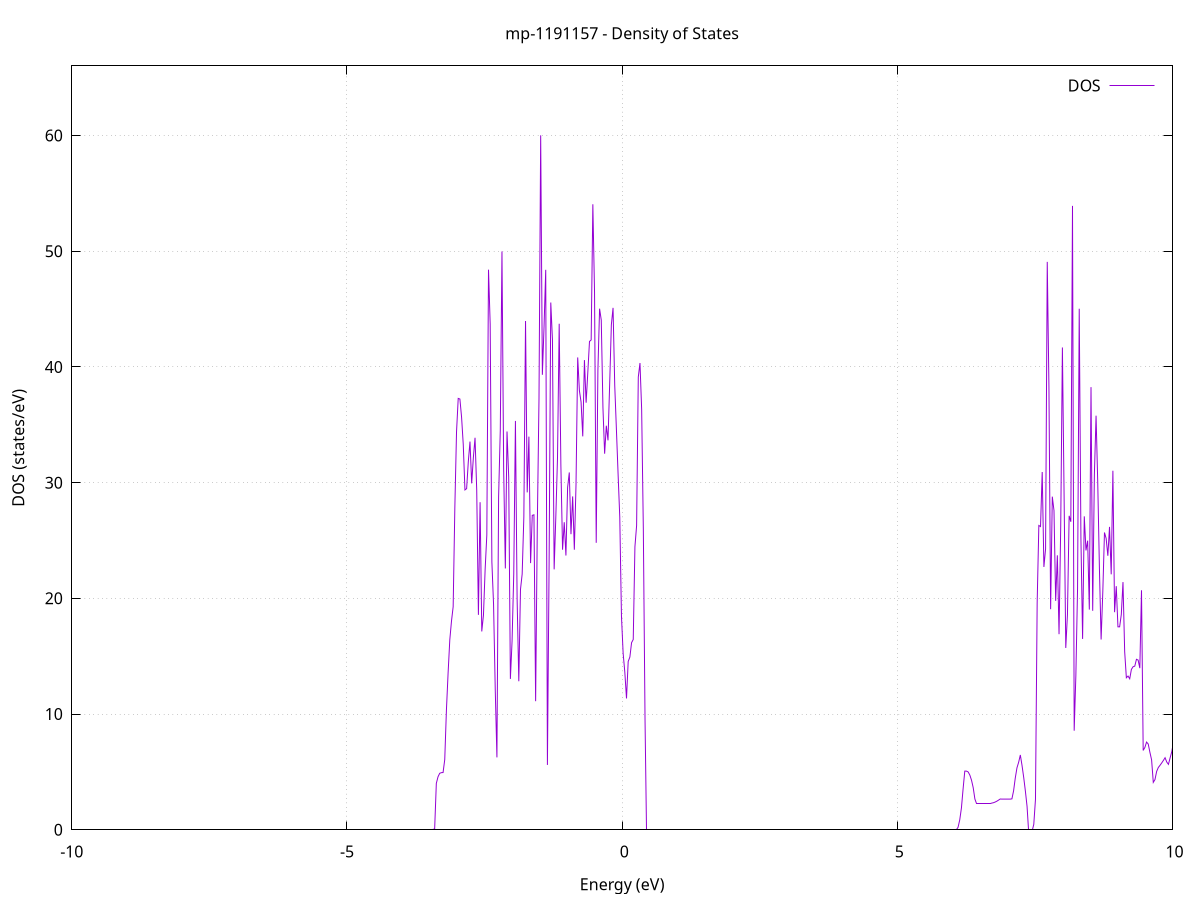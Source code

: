 set title 'mp-1191157 - Density of States'
set xlabel 'Energy (eV)'
set ylabel 'DOS (states/eV)'
set grid
set xrange [-10:10]
set yrange [0:66.021]
set xzeroaxis lt -1
set terminal png size 800,600
set output 'mp-1191157_dos_gnuplot.png'
plot '-' using 1:2 with lines title 'DOS'
-37.044900 0.000000
-37.014300 0.000000
-36.983700 0.000000
-36.953200 0.000000
-36.922600 0.000000
-36.892000 0.000000
-36.861400 0.000000
-36.830800 0.000000
-36.800300 0.000000
-36.769700 0.000000
-36.739100 0.000000
-36.708500 0.000000
-36.677900 0.000000
-36.647400 0.000000
-36.616800 0.000000
-36.586200 0.000000
-36.555600 0.000000
-36.525000 0.000000
-36.494500 0.000000
-36.463900 0.000000
-36.433300 0.000000
-36.402700 0.000000
-36.372100 0.000000
-36.341600 0.000000
-36.311000 0.000000
-36.280400 0.000000
-36.249800 0.000000
-36.219200 0.000000
-36.188700 0.000000
-36.158100 0.000000
-36.127500 0.000000
-36.096900 0.000000
-36.066300 0.000000
-36.035800 0.000000
-36.005200 0.000000
-35.974600 0.000000
-35.944000 0.000000
-35.913400 0.000000
-35.882900 0.000000
-35.852300 0.000000
-35.821700 0.000000
-35.791100 0.000000
-35.760500 0.000000
-35.730000 0.000000
-35.699400 0.000000
-35.668800 0.000000
-35.638200 0.000000
-35.607600 0.000000
-35.577100 0.000000
-35.546500 0.000000
-35.515900 0.000000
-35.485300 0.000000
-35.454700 0.000000
-35.424200 0.000000
-35.393600 0.000000
-35.363000 0.000000
-35.332400 0.000000
-35.301800 0.000000
-35.271300 0.000000
-35.240700 0.000000
-35.210100 0.000000
-35.179500 0.000000
-35.148900 0.000000
-35.118400 0.000000
-35.087800 0.000000
-35.057200 0.000000
-35.026600 0.000000
-34.996000 0.000000
-34.965500 0.000000
-34.934900 0.000000
-34.904300 0.000000
-34.873700 0.000000
-34.843100 0.000000
-34.812600 0.000000
-34.782000 0.000000
-34.751400 0.000000
-34.720800 0.000000
-34.690200 0.000000
-34.659700 0.000000
-34.629100 0.000000
-34.598500 0.000000
-34.567900 0.000000
-34.537300 0.000000
-34.506800 0.000000
-34.476200 0.000000
-34.445600 0.000000
-34.415000 0.000000
-34.384400 0.000000
-34.353900 0.000000
-34.323300 0.000000
-34.292700 0.000000
-34.262100 3.062700
-34.231500 93.636300
-34.201000 617.210400
-34.170400 0.000000
-34.139800 0.000000
-34.109200 0.000000
-34.078600 0.000000
-34.048100 0.000000
-34.017500 0.000000
-33.986900 0.000000
-33.956300 0.000000
-33.925700 0.000000
-33.895200 0.000000
-33.864600 0.000000
-33.834000 0.000000
-33.803400 0.000000
-33.772800 0.000000
-33.742300 0.000000
-33.711700 0.000000
-33.681100 0.000000
-33.650500 0.000000
-33.619900 0.000000
-33.589400 0.000000
-33.558800 0.000000
-33.528200 0.000000
-33.497600 0.000000
-33.467000 0.000000
-33.436500 0.000000
-33.405900 0.000000
-33.375300 0.000000
-33.344700 0.000000
-33.314100 0.000000
-33.283600 0.000000
-33.253000 0.000000
-33.222400 0.000000
-33.191800 0.000000
-33.161200 0.000000
-33.130700 0.000000
-33.100100 0.000000
-33.069500 0.000000
-33.038900 0.000000
-33.008300 0.000000
-32.977800 0.000000
-32.947200 0.000000
-32.916600 0.000000
-32.886000 0.000000
-32.855400 0.000000
-32.824900 0.000000
-32.794300 0.000000
-32.763700 0.000000
-32.733100 0.000000
-32.702500 0.000000
-32.672000 0.000000
-32.641400 0.000000
-32.610800 0.000000
-32.580200 0.000000
-32.549600 0.000000
-32.519100 0.000000
-32.488500 0.000000
-32.457900 0.000000
-32.427300 0.000000
-32.396700 0.000000
-32.366200 0.000000
-32.335600 0.000000
-32.305000 0.000000
-32.274400 0.000000
-32.243800 0.000000
-32.213300 0.000000
-32.182700 0.000000
-32.152100 0.000000
-32.121500 0.000000
-32.090900 0.000000
-32.060400 0.000000
-32.029800 0.000000
-31.999200 0.000000
-31.968600 0.000000
-31.938000 0.000000
-31.907500 0.000000
-31.876900 0.000000
-31.846300 0.000000
-31.815700 0.000000
-31.785100 0.000000
-31.754600 0.000000
-31.724000 0.000000
-31.693400 0.000000
-31.662800 0.000000
-31.632200 0.000000
-31.601700 0.000000
-31.571100 0.000000
-31.540500 0.000000
-31.509900 0.000000
-31.479300 0.000000
-31.448800 0.000000
-31.418200 0.000000
-31.387600 0.000000
-31.357000 0.000000
-31.326400 0.000000
-31.295800 0.000000
-31.265300 0.000000
-31.234700 0.000000
-31.204100 0.000000
-31.173500 0.000000
-31.142900 0.000000
-31.112400 0.000000
-31.081800 0.000000
-31.051200 0.000000
-31.020600 0.000000
-30.990000 0.000000
-30.959500 0.000000
-30.928900 0.000000
-30.898300 0.000000
-30.867700 0.000000
-30.837100 0.000000
-30.806600 0.000000
-30.776000 0.000000
-30.745400 0.000000
-30.714800 0.000000
-30.684200 0.000000
-30.653700 0.000000
-30.623100 0.000000
-30.592500 0.000000
-30.561900 0.000000
-30.531300 0.000000
-30.500800 0.000000
-30.470200 0.000000
-30.439600 0.000000
-30.409000 0.000000
-30.378400 0.000000
-30.347900 0.000000
-30.317300 0.000000
-30.286700 0.000000
-30.256100 0.000000
-30.225500 0.000000
-30.195000 0.000000
-30.164400 0.000000
-30.133800 0.000000
-30.103200 0.000000
-30.072600 0.000000
-30.042100 0.000000
-30.011500 0.000000
-29.980900 0.000000
-29.950300 0.000000
-29.919700 0.000000
-29.889200 0.000000
-29.858600 0.000000
-29.828000 0.000000
-29.797400 0.000000
-29.766800 0.000000
-29.736300 0.000000
-29.705700 0.000000
-29.675100 0.000000
-29.644500 0.000000
-29.613900 0.000000
-29.583400 0.000000
-29.552800 0.000000
-29.522200 0.000000
-29.491600 0.000000
-29.461000 0.000000
-29.430500 0.000000
-29.399900 0.000000
-29.369300 0.000000
-29.338700 0.000000
-29.308100 0.000000
-29.277600 0.000000
-29.247000 0.000000
-29.216400 0.000000
-29.185800 0.000000
-29.155200 0.000000
-29.124700 0.000000
-29.094100 0.000000
-29.063500 0.000000
-29.032900 0.000000
-29.002300 0.000000
-28.971800 0.000000
-28.941200 0.000000
-28.910600 0.000000
-28.880000 0.000000
-28.849400 0.000000
-28.818900 0.000000
-28.788300 0.000000
-28.757700 0.000000
-28.727100 0.000000
-28.696500 0.000000
-28.666000 0.000000
-28.635400 0.000000
-28.604800 0.000000
-28.574200 0.000000
-28.543600 0.000000
-28.513100 0.000000
-28.482500 0.000000
-28.451900 0.000000
-28.421300 0.000000
-28.390700 0.000000
-28.360200 0.000000
-28.329600 0.000000
-28.299000 0.000000
-28.268400 0.000000
-28.237800 0.000000
-28.207300 0.000000
-28.176700 0.000000
-28.146100 0.000000
-28.115500 0.000000
-28.084900 0.000000
-28.054400 0.000000
-28.023800 0.000000
-27.993200 0.000000
-27.962600 0.000000
-27.932000 0.000000
-27.901500 0.000000
-27.870900 0.000000
-27.840300 0.000000
-27.809700 0.000000
-27.779100 0.000000
-27.748600 0.000000
-27.718000 0.000000
-27.687400 0.000000
-27.656800 0.000000
-27.626200 0.000000
-27.595700 0.000000
-27.565100 0.000000
-27.534500 0.000000
-27.503900 0.000000
-27.473300 0.000000
-27.442800 0.000000
-27.412200 0.000000
-27.381600 0.000000
-27.351000 0.000000
-27.320400 0.000000
-27.289900 0.000000
-27.259300 0.000000
-27.228700 0.000000
-27.198100 0.000000
-27.167500 0.000000
-27.137000 0.000000
-27.106400 0.000000
-27.075800 0.000000
-27.045200 0.000000
-27.014600 0.000000
-26.984100 0.000000
-26.953500 0.000000
-26.922900 0.000000
-26.892300 0.000000
-26.861700 0.000000
-26.831200 0.000000
-26.800600 0.000000
-26.770000 0.000000
-26.739400 0.000000
-26.708800 0.000000
-26.678300 0.000000
-26.647700 0.000000
-26.617100 0.000000
-26.586500 0.000000
-26.555900 0.000000
-26.525400 0.000000
-26.494800 0.000000
-26.464200 0.000000
-26.433600 0.000000
-26.403000 0.000000
-26.372500 0.000000
-26.341900 0.000000
-26.311300 0.000000
-26.280700 0.000000
-26.250100 0.000000
-26.219600 0.000000
-26.189000 0.000000
-26.158400 0.000000
-26.127800 0.000000
-26.097200 0.000000
-26.066700 0.000000
-26.036100 0.000000
-26.005500 0.000000
-25.974900 0.000000
-25.944300 0.000000
-25.913800 0.000000
-25.883200 0.000000
-25.852600 0.000000
-25.822000 0.000000
-25.791400 0.000000
-25.760900 0.000000
-25.730300 0.000000
-25.699700 0.000000
-25.669100 0.000000
-25.638500 0.000000
-25.608000 0.000000
-25.577400 0.000000
-25.546800 0.000000
-25.516200 0.000000
-25.485600 0.000000
-25.455100 0.000000
-25.424500 0.000000
-25.393900 0.000000
-25.363300 0.000000
-25.332700 0.000000
-25.302200 0.000000
-25.271600 0.000000
-25.241000 0.000000
-25.210400 0.000000
-25.179800 0.000000
-25.149300 0.000000
-25.118700 0.000000
-25.088100 0.000000
-25.057500 0.000000
-25.026900 0.000000
-24.996400 0.000000
-24.965800 0.000000
-24.935200 0.000000
-24.904600 0.000000
-24.874000 0.000000
-24.843500 0.000000
-24.812900 0.000000
-24.782300 0.000000
-24.751700 0.000000
-24.721100 0.000000
-24.690600 0.000000
-24.660000 0.000000
-24.629400 0.000000
-24.598800 0.000000
-24.568200 0.000000
-24.537700 0.000000
-24.507100 0.000000
-24.476500 0.000000
-24.445900 0.000000
-24.415300 0.000000
-24.384800 0.000000
-24.354200 0.000000
-24.323600 0.000000
-24.293000 0.000000
-24.262400 0.000000
-24.231900 0.000000
-24.201300 0.000000
-24.170700 0.000000
-24.140100 0.000000
-24.109500 0.000000
-24.078900 0.000000
-24.048400 0.000000
-24.017800 0.000000
-23.987200 0.000000
-23.956600 0.000000
-23.926000 0.000000
-23.895500 0.000000
-23.864900 0.000000
-23.834300 0.000000
-23.803700 0.000000
-23.773100 0.000000
-23.742600 0.000000
-23.712000 0.000000
-23.681400 0.000000
-23.650800 0.000000
-23.620200 0.000000
-23.589700 0.000000
-23.559100 0.000000
-23.528500 0.000000
-23.497900 0.000000
-23.467300 0.000000
-23.436800 0.000000
-23.406200 0.000000
-23.375600 0.000000
-23.345000 0.000000
-23.314400 0.000000
-23.283900 0.000000
-23.253300 0.000000
-23.222700 0.000000
-23.192100 0.000000
-23.161500 0.000000
-23.131000 0.000000
-23.100400 0.000000
-23.069800 0.000000
-23.039200 0.000000
-23.008600 0.000000
-22.978100 0.000000
-22.947500 0.000000
-22.916900 0.000000
-22.886300 0.000000
-22.855700 0.000000
-22.825200 0.000000
-22.794600 0.000000
-22.764000 0.000000
-22.733400 0.000000
-22.702800 0.000000
-22.672300 0.000000
-22.641700 0.000000
-22.611100 0.000000
-22.580500 0.000000
-22.549900 0.000000
-22.519400 0.000000
-22.488800 0.000000
-22.458200 0.000000
-22.427600 0.000000
-22.397000 0.000000
-22.366500 0.000000
-22.335900 0.000000
-22.305300 0.000000
-22.274700 0.000000
-22.244100 0.000000
-22.213600 0.000000
-22.183000 0.000000
-22.152400 0.000000
-22.121800 0.000000
-22.091200 0.000000
-22.060700 0.000000
-22.030100 0.000000
-21.999500 0.000000
-21.968900 0.000000
-21.938300 0.000000
-21.907800 0.000000
-21.877200 0.000000
-21.846600 0.000000
-21.816000 0.000000
-21.785400 0.000000
-21.754900 0.000000
-21.724300 0.000000
-21.693700 0.000000
-21.663100 0.000000
-21.632500 0.000000
-21.602000 0.000000
-21.571400 0.000000
-21.540800 0.000000
-21.510200 0.000000
-21.479600 0.000000
-21.449100 0.000000
-21.418500 0.000000
-21.387900 0.000000
-21.357300 0.000000
-21.326700 0.000000
-21.296200 0.000000
-21.265600 0.000000
-21.235000 0.000000
-21.204400 0.000000
-21.173800 0.000000
-21.143300 0.000000
-21.112700 0.000000
-21.082100 0.000000
-21.051500 0.000000
-21.020900 0.000000
-20.990400 0.000000
-20.959800 0.000000
-20.929200 0.000000
-20.898600 0.000000
-20.868000 0.000000
-20.837500 0.000000
-20.806900 0.000000
-20.776300 0.000000
-20.745700 0.000000
-20.715100 0.000000
-20.684600 60.127700
-20.654000 83.192400
-20.623400 66.163100
-20.592800 38.528000
-20.562200 22.529700
-20.531700 7.409900
-20.501100 3.792300
-20.470500 0.904500
-20.439900 0.000000
-20.409300 0.000000
-20.378800 4.167200
-20.348200 59.327500
-20.317600 26.890400
-20.287000 20.134800
-20.256400 13.359400
-20.225900 12.792600
-20.195300 12.269600
-20.164700 22.114000
-20.134100 33.829200
-20.103500 44.242800
-20.073000 37.871400
-20.042400 22.458500
-20.011800 27.952300
-19.981200 23.317500
-19.950600 10.607000
-19.920100 0.000000
-19.889500 5.202500
-19.858900 8.578900
-19.828300 9.568300
-19.797700 10.604600
-19.767200 13.461100
-19.736600 12.998500
-19.706000 13.099100
-19.675400 15.126300
-19.644800 30.069000
-19.614300 32.165400
-19.583700 42.774900
-19.553100 39.314800
-19.522500 49.756400
-19.491900 14.171400
-19.461400 24.068900
-19.430800 17.506500
-19.400200 14.360200
-19.369600 16.870800
-19.339000 10.872100
-19.308500 8.420300
-19.277900 0.629500
-19.247300 0.000000
-19.216700 0.000000
-19.186100 0.000000
-19.155600 13.100000
-19.125000 34.919600
-19.094400 32.528800
-19.063800 38.761900
-19.033200 0.000000
-19.002700 0.000000
-18.972100 0.000000
-18.941500 0.000000
-18.910900 0.000000
-18.880300 0.000000
-18.849800 0.000000
-18.819200 0.000000
-18.788600 0.000000
-18.758000 0.000000
-18.727400 0.000000
-18.696900 0.000000
-18.666300 0.000000
-18.635700 0.000000
-18.605100 0.000000
-18.574500 0.000000
-18.544000 0.000000
-18.513400 0.000000
-18.482800 0.000000
-18.452200 0.000000
-18.421600 0.000000
-18.391100 0.000000
-18.360500 0.000000
-18.329900 0.000000
-18.299300 0.000000
-18.268700 0.000000
-18.238200 0.000000
-18.207600 0.000000
-18.177000 0.000000
-18.146400 0.000000
-18.115800 0.000000
-18.085300 0.000000
-18.054700 0.000000
-18.024100 0.000000
-17.993500 0.000000
-17.962900 0.000000
-17.932400 0.000000
-17.901800 0.000000
-17.871200 0.000000
-17.840600 0.000000
-17.810000 0.000000
-17.779500 0.000000
-17.748900 0.000000
-17.718300 0.000000
-17.687700 0.000000
-17.657100 0.000000
-17.626600 0.000000
-17.596000 0.000000
-17.565400 0.000000
-17.534800 0.000000
-17.504200 0.000000
-17.473700 0.000000
-17.443100 0.000000
-17.412500 0.000000
-17.381900 0.000000
-17.351300 0.000000
-17.320800 0.000000
-17.290200 0.000000
-17.259600 0.000000
-17.229000 0.000000
-17.198400 0.000000
-17.167900 0.000000
-17.137300 0.000000
-17.106700 0.000000
-17.076100 0.000000
-17.045500 0.000000
-17.014900 0.000000
-16.984400 0.000000
-16.953800 0.000000
-16.923200 0.000000
-16.892600 0.000000
-16.862000 0.000000
-16.831500 0.000000
-16.800900 0.000000
-16.770300 0.000000
-16.739700 0.000000
-16.709100 0.000000
-16.678600 0.000000
-16.648000 0.000000
-16.617400 0.000000
-16.586800 0.000000
-16.556200 0.000000
-16.525700 0.000000
-16.495100 0.000000
-16.464500 0.000000
-16.433900 0.000000
-16.403300 0.000000
-16.372800 0.000000
-16.342200 0.000000
-16.311600 0.000000
-16.281000 0.000000
-16.250400 0.000000
-16.219900 0.000000
-16.189300 0.000000
-16.158700 0.000000
-16.128100 0.000000
-16.097500 0.000000
-16.067000 0.000000
-16.036400 0.000000
-16.005800 0.000000
-15.975200 0.000000
-15.944600 0.000000
-15.914100 0.000000
-15.883500 0.000000
-15.852900 0.000000
-15.822300 0.000000
-15.791700 0.000000
-15.761200 0.000000
-15.730600 0.000000
-15.700000 0.000000
-15.669400 0.000000
-15.638800 0.000000
-15.608300 0.000000
-15.577700 0.000000
-15.547100 0.000000
-15.516500 0.000000
-15.485900 24.583000
-15.455400 70.148800
-15.424800 132.617500
-15.394200 95.699900
-15.363600 94.989900
-15.333000 47.068300
-15.302500 15.567400
-15.271900 1.749900
-15.241300 17.675000
-15.210700 26.758300
-15.180100 51.916700
-15.149600 25.245300
-15.119000 28.304700
-15.088400 35.761300
-15.057800 21.337600
-15.027200 31.508400
-14.996700 22.910300
-14.966100 30.489300
-14.935500 18.891900
-14.904900 22.498100
-14.874300 37.573800
-14.843800 25.042500
-14.813200 25.523500
-14.782600 65.064200
-14.752000 36.204500
-14.721400 37.184800
-14.690900 25.810500
-14.660300 88.009400
-14.629700 6.414300
-14.599100 3.698300
-14.568500 1.703200
-14.538000 0.287500
-14.507400 0.000000
-14.476800 0.000000
-14.446200 0.000000
-14.415600 0.000000
-14.385100 0.000000
-14.354500 0.000000
-14.323900 0.000000
-14.293300 0.000000
-14.262700 0.000000
-14.232200 0.000000
-14.201600 0.000000
-14.171000 0.000000
-14.140400 0.000000
-14.109800 0.000000
-14.079300 0.000000
-14.048700 0.000000
-14.018100 0.000000
-13.987500 0.000000
-13.956900 0.000000
-13.926400 0.000000
-13.895800 0.000000
-13.865200 0.000000
-13.834600 0.000000
-13.804000 0.000000
-13.773500 0.000000
-13.742900 0.000000
-13.712300 0.000000
-13.681700 0.000000
-13.651100 0.000000
-13.620600 0.000000
-13.590000 0.000000
-13.559400 0.000000
-13.528800 0.000000
-13.498200 0.000000
-13.467700 0.000000
-13.437100 0.000000
-13.406500 0.000000
-13.375900 0.000000
-13.345300 0.000000
-13.314800 0.000000
-13.284200 0.000000
-13.253600 0.000000
-13.223000 0.000000
-13.192400 0.000000
-13.161900 0.000000
-13.131300 0.000000
-13.100700 0.000000
-13.070100 0.000000
-13.039500 0.000000
-13.009000 0.000000
-12.978400 0.000000
-12.947800 0.000000
-12.917200 0.000000
-12.886600 0.000000
-12.856100 0.000000
-12.825500 0.000000
-12.794900 0.000000
-12.764300 0.000000
-12.733700 0.000000
-12.703200 0.000000
-12.672600 0.000000
-12.642000 0.000000
-12.611400 0.000000
-12.580800 0.000000
-12.550300 0.000000
-12.519700 0.000000
-12.489100 0.000000
-12.458500 0.000000
-12.427900 0.000000
-12.397400 0.000000
-12.366800 0.000000
-12.336200 0.000000
-12.305600 0.000000
-12.275000 0.000000
-12.244500 0.000000
-12.213900 0.000000
-12.183300 0.000000
-12.152700 0.000000
-12.122100 0.000000
-12.091600 0.000000
-12.061000 0.000000
-12.030400 0.000000
-11.999800 0.000000
-11.969200 0.000000
-11.938700 0.000000
-11.908100 0.000000
-11.877500 0.000000
-11.846900 0.000000
-11.816300 0.000000
-11.785800 0.000000
-11.755200 0.000000
-11.724600 0.000000
-11.694000 0.000000
-11.663400 0.000000
-11.632900 0.000000
-11.602300 0.000000
-11.571700 0.000000
-11.541100 0.000000
-11.510500 0.000000
-11.480000 0.000000
-11.449400 0.000000
-11.418800 0.000000
-11.388200 0.000000
-11.357600 0.000000
-11.327100 0.000000
-11.296500 0.000000
-11.265900 0.000000
-11.235300 0.000000
-11.204700 0.000000
-11.174200 0.000000
-11.143600 0.000000
-11.113000 0.000000
-11.082400 0.000000
-11.051800 0.000000
-11.021300 0.000000
-10.990700 0.000000
-10.960100 0.000000
-10.929500 0.000000
-10.898900 0.000000
-10.868400 0.000000
-10.837800 0.000000
-10.807200 0.000000
-10.776600 0.000000
-10.746000 0.000000
-10.715500 0.000000
-10.684900 0.000000
-10.654300 0.000000
-10.623700 0.000000
-10.593100 0.000000
-10.562600 0.000000
-10.532000 0.000000
-10.501400 0.000000
-10.470800 0.000000
-10.440200 0.000000
-10.409700 0.000000
-10.379100 0.000000
-10.348500 0.000000
-10.317900 0.000000
-10.287300 0.000000
-10.256800 0.000000
-10.226200 0.000000
-10.195600 0.000000
-10.165000 0.000000
-10.134400 0.000000
-10.103900 0.000000
-10.073300 0.000000
-10.042700 0.000000
-10.012100 0.000000
-9.981500 0.000000
-9.951000 0.000000
-9.920400 0.000000
-9.889800 0.000000
-9.859200 0.000000
-9.828600 0.000000
-9.798000 0.000000
-9.767500 0.000000
-9.736900 0.000000
-9.706300 0.000000
-9.675700 0.000000
-9.645100 0.000000
-9.614600 0.000000
-9.584000 0.000000
-9.553400 0.000000
-9.522800 0.000000
-9.492200 0.000000
-9.461700 0.000000
-9.431100 0.000000
-9.400500 0.000000
-9.369900 0.000000
-9.339300 0.000000
-9.308800 0.000000
-9.278200 0.000000
-9.247600 0.000000
-9.217000 0.000000
-9.186400 0.000000
-9.155900 0.000000
-9.125300 0.000000
-9.094700 0.000000
-9.064100 0.000000
-9.033500 0.000000
-9.003000 0.000000
-8.972400 0.000000
-8.941800 0.000000
-8.911200 0.000000
-8.880600 0.000000
-8.850100 0.000000
-8.819500 0.000000
-8.788900 0.000000
-8.758300 0.000000
-8.727700 0.000000
-8.697200 0.000000
-8.666600 0.000000
-8.636000 0.000000
-8.605400 0.000000
-8.574800 0.000000
-8.544300 0.000000
-8.513700 0.000000
-8.483100 0.000000
-8.452500 0.000000
-8.421900 0.000000
-8.391400 0.000000
-8.360800 0.000000
-8.330200 0.000000
-8.299600 0.000000
-8.269000 0.000000
-8.238500 0.000000
-8.207900 0.000000
-8.177300 0.000000
-8.146700 0.000000
-8.116100 0.000000
-8.085600 0.000000
-8.055000 0.000000
-8.024400 0.000000
-7.993800 0.000000
-7.963200 0.000000
-7.932700 0.000000
-7.902100 0.000000
-7.871500 0.000000
-7.840900 0.000000
-7.810300 0.000000
-7.779800 0.000000
-7.749200 0.000000
-7.718600 0.000000
-7.688000 0.000000
-7.657400 0.000000
-7.626900 0.000000
-7.596300 0.000000
-7.565700 0.000000
-7.535100 0.000000
-7.504500 0.000000
-7.474000 0.000000
-7.443400 0.000000
-7.412800 0.000000
-7.382200 0.000000
-7.351600 0.000000
-7.321100 0.000000
-7.290500 0.000000
-7.259900 0.000000
-7.229300 0.000000
-7.198700 0.000000
-7.168200 0.000000
-7.137600 0.000000
-7.107000 0.000000
-7.076400 0.000000
-7.045800 0.000000
-7.015300 0.000000
-6.984700 0.000000
-6.954100 0.000000
-6.923500 0.000000
-6.892900 0.000000
-6.862400 0.000000
-6.831800 0.000000
-6.801200 0.000000
-6.770600 0.000000
-6.740000 0.000000
-6.709500 0.000000
-6.678900 0.000000
-6.648300 0.000000
-6.617700 0.000000
-6.587100 0.000000
-6.556600 0.000000
-6.526000 0.000000
-6.495400 0.000000
-6.464800 0.000000
-6.434200 0.000000
-6.403700 0.000000
-6.373100 0.000000
-6.342500 0.000000
-6.311900 0.000000
-6.281300 0.000000
-6.250800 0.000000
-6.220200 0.000000
-6.189600 0.000000
-6.159000 0.000000
-6.128400 0.000000
-6.097900 0.000000
-6.067300 0.000000
-6.036700 0.000000
-6.006100 0.000000
-5.975500 0.000000
-5.945000 0.000000
-5.914400 0.000000
-5.883800 0.000000
-5.853200 0.000000
-5.822600 0.000000
-5.792100 0.000000
-5.761500 0.000000
-5.730900 0.000000
-5.700300 0.000000
-5.669700 0.000000
-5.639200 0.000000
-5.608600 0.000000
-5.578000 0.000000
-5.547400 0.000000
-5.516800 0.000000
-5.486300 0.000000
-5.455700 0.000000
-5.425100 0.000000
-5.394500 0.000000
-5.363900 0.000000
-5.333400 0.000000
-5.302800 0.000000
-5.272200 0.000000
-5.241600 0.000000
-5.211000 0.000000
-5.180500 0.000000
-5.149900 0.000000
-5.119300 0.000000
-5.088700 0.000000
-5.058100 0.000000
-5.027600 0.000000
-4.997000 0.000000
-4.966400 0.000000
-4.935800 0.000000
-4.905200 0.000000
-4.874700 0.000000
-4.844100 0.000000
-4.813500 0.000000
-4.782900 0.000000
-4.752300 0.000000
-4.721800 0.000000
-4.691200 0.000000
-4.660600 0.000000
-4.630000 0.000000
-4.599400 0.000000
-4.568900 0.000000
-4.538300 0.000000
-4.507700 0.000000
-4.477100 0.000000
-4.446500 0.000000
-4.416000 0.000000
-4.385400 0.000000
-4.354800 0.000000
-4.324200 0.000000
-4.293600 0.000000
-4.263100 0.000000
-4.232500 0.000000
-4.201900 0.000000
-4.171300 0.000000
-4.140700 0.000000
-4.110200 0.000000
-4.079600 0.000000
-4.049000 0.000000
-4.018400 0.000000
-3.987800 0.000000
-3.957300 0.000000
-3.926700 0.000000
-3.896100 0.000000
-3.865500 0.000000
-3.834900 0.000000
-3.804400 0.000000
-3.773800 0.000000
-3.743200 0.000000
-3.712600 0.000000
-3.682000 0.000000
-3.651500 0.000000
-3.620900 0.000000
-3.590300 0.000000
-3.559700 0.000000
-3.529100 0.000000
-3.498600 0.000000
-3.468000 0.000000
-3.437400 0.000000
-3.406800 0.068400
-3.376200 4.012300
-3.345700 4.579400
-3.315100 4.881100
-3.284500 4.936600
-3.253900 4.947000
-3.223300 6.071400
-3.192800 10.354200
-3.162200 13.572300
-3.131600 16.417700
-3.101000 18.031000
-3.070400 19.275300
-3.039900 27.853200
-3.009300 34.391200
-2.978700 37.282400
-2.948100 37.227500
-2.917500 35.659200
-2.887000 33.296700
-2.856400 29.372300
-2.825800 29.482600
-2.795200 31.817800
-2.764600 33.549700
-2.734000 29.937800
-2.703500 32.162600
-2.672900 33.879700
-2.642300 29.331900
-2.611700 18.577000
-2.581100 28.309300
-2.550600 17.142300
-2.520000 18.542100
-2.489400 22.510800
-2.458800 25.482400
-2.428200 48.407400
-2.397700 43.708000
-2.367100 23.149500
-2.336500 19.483600
-2.305900 12.160400
-2.275300 6.253400
-2.244800 28.773500
-2.214200 34.536200
-2.183600 49.983000
-2.153000 31.257700
-2.122400 22.584800
-2.091900 34.422100
-2.061300 30.473200
-2.030700 13.039000
-2.000100 16.302300
-1.969500 22.095800
-1.939000 35.336500
-1.908400 19.945900
-1.877800 12.837400
-1.847200 20.769600
-1.816600 22.096100
-1.786100 27.033900
-1.755500 43.970600
-1.724900 29.159200
-1.694300 33.976700
-1.663700 23.045800
-1.633200 27.176700
-1.602600 27.220700
-1.572000 11.110500
-1.541400 26.302200
-1.510800 37.280200
-1.480300 60.019500
-1.449700 39.323200
-1.419100 43.470700
-1.388500 48.397900
-1.357900 5.602800
-1.327400 22.855400
-1.296800 45.569300
-1.266200 42.358700
-1.235600 22.506500
-1.205000 27.053000
-1.174500 32.156200
-1.143900 43.733800
-1.113300 31.514500
-1.082700 24.205800
-1.052100 26.578000
-1.021600 23.700600
-0.991000 29.585500
-0.960400 30.881700
-0.929800 25.544900
-0.899200 28.808500
-0.868700 24.201700
-0.838100 29.845100
-0.807500 40.821100
-0.776900 37.961300
-0.746300 36.971100
-0.715800 34.001400
-0.685200 40.595400
-0.654600 36.907600
-0.624000 39.525400
-0.593400 42.202400
-0.562900 42.334400
-0.532300 54.061700
-0.501700 46.469300
-0.471100 24.802000
-0.440500 39.695600
-0.410000 45.035800
-0.379400 44.053300
-0.348800 36.481500
-0.318200 32.502500
-0.287600 34.919400
-0.257100 33.655600
-0.226500 38.558900
-0.195900 43.651900
-0.165300 45.107100
-0.134700 38.415200
-0.104200 34.598400
-0.073600 30.735900
-0.043000 27.007300
-0.012400 18.453500
0.018200 15.244900
0.048700 13.609800
0.079300 11.349100
0.109900 14.546800
0.140500 14.928100
0.171100 16.167300
0.201600 16.445900
0.232200 24.457300
0.262800 26.293100
0.293400 39.129600
0.324000 40.340300
0.354500 36.345100
0.385100 25.961800
0.415700 9.590300
0.446300 0.000000
0.476900 0.000000
0.507400 0.000000
0.538000 0.000000
0.568600 0.000000
0.599200 0.000000
0.629800 0.000000
0.660300 0.000000
0.690900 0.000000
0.721500 0.000000
0.752100 0.000000
0.782700 0.000000
0.813200 0.000000
0.843800 0.000000
0.874400 0.000000
0.905000 0.000000
0.935600 0.000000
0.966100 0.000000
0.996700 0.000000
1.027300 0.000000
1.057900 0.000000
1.088500 0.000000
1.119000 0.000000
1.149600 0.000000
1.180200 0.000000
1.210800 0.000000
1.241400 0.000000
1.271900 0.000000
1.302500 0.000000
1.333100 0.000000
1.363700 0.000000
1.394300 0.000000
1.424800 0.000000
1.455400 0.000000
1.486000 0.000000
1.516600 0.000000
1.547200 0.000000
1.577700 0.000000
1.608300 0.000000
1.638900 0.000000
1.669500 0.000000
1.700100 0.000000
1.730600 0.000000
1.761200 0.000000
1.791800 0.000000
1.822400 0.000000
1.853000 0.000000
1.883500 0.000000
1.914100 0.000000
1.944700 0.000000
1.975300 0.000000
2.005900 0.000000
2.036400 0.000000
2.067000 0.000000
2.097600 0.000000
2.128200 0.000000
2.158800 0.000000
2.189300 0.000000
2.219900 0.000000
2.250500 0.000000
2.281100 0.000000
2.311700 0.000000
2.342200 0.000000
2.372800 0.000000
2.403400 0.000000
2.434000 0.000000
2.464600 0.000000
2.495100 0.000000
2.525700 0.000000
2.556300 0.000000
2.586900 0.000000
2.617500 0.000000
2.648000 0.000000
2.678600 0.000000
2.709200 0.000000
2.739800 0.000000
2.770400 0.000000
2.800900 0.000000
2.831500 0.000000
2.862100 0.000000
2.892700 0.000000
2.923300 0.000000
2.953800 0.000000
2.984400 0.000000
3.015000 0.000000
3.045600 0.000000
3.076200 0.000000
3.106700 0.000000
3.137300 0.000000
3.167900 0.000000
3.198500 0.000000
3.229100 0.000000
3.259600 0.000000
3.290200 0.000000
3.320800 0.000000
3.351400 0.000000
3.382000 0.000000
3.412500 0.000000
3.443100 0.000000
3.473700 0.000000
3.504300 0.000000
3.534900 0.000000
3.565400 0.000000
3.596000 0.000000
3.626600 0.000000
3.657200 0.000000
3.687800 0.000000
3.718300 0.000000
3.748900 0.000000
3.779500 0.000000
3.810100 0.000000
3.840700 0.000000
3.871200 0.000000
3.901800 0.000000
3.932400 0.000000
3.963000 0.000000
3.993600 0.000000
4.024100 0.000000
4.054700 0.000000
4.085300 0.000000
4.115900 0.000000
4.146500 0.000000
4.177000 0.000000
4.207600 0.000000
4.238200 0.000000
4.268800 0.000000
4.299400 0.000000
4.329900 0.000000
4.360500 0.000000
4.391100 0.000000
4.421700 0.000000
4.452300 0.000000
4.482900 0.000000
4.513400 0.000000
4.544000 0.000000
4.574600 0.000000
4.605200 0.000000
4.635800 0.000000
4.666300 0.000000
4.696900 0.000000
4.727500 0.000000
4.758100 0.000000
4.788700 0.000000
4.819200 0.000000
4.849800 0.000000
4.880400 0.000000
4.911000 0.000000
4.941600 0.000000
4.972100 0.000000
5.002700 0.000000
5.033300 0.000000
5.063900 0.000000
5.094500 0.000000
5.125000 0.000000
5.155600 0.000000
5.186200 0.000000
5.216800 0.000000
5.247400 0.000000
5.277900 0.000000
5.308500 0.000000
5.339100 0.000000
5.369700 0.000000
5.400300 0.000000
5.430800 0.000000
5.461400 0.000000
5.492000 0.000000
5.522600 0.000000
5.553200 0.000000
5.583700 0.000000
5.614300 0.000000
5.644900 0.000000
5.675500 0.000000
5.706100 0.000000
5.736600 0.000000
5.767200 0.000000
5.797800 0.000000
5.828400 0.000000
5.859000 0.000000
5.889500 0.000000
5.920100 0.000000
5.950700 0.000000
5.981300 0.000000
6.011900 0.000000
6.042400 0.000000
6.073000 0.000000
6.103600 0.213000
6.134200 0.853700
6.164800 1.885900
6.195300 3.540300
6.225900 5.072000
6.256500 5.068300
6.287100 4.997400
6.317700 4.726200
6.348200 4.285100
6.378800 3.640400
6.409400 2.657100
6.440000 2.299400
6.470600 2.299200
6.501100 2.299100
6.531700 2.298900
6.562300 2.298800
6.592900 2.298700
6.623500 2.298600
6.654000 2.298600
6.684600 2.298500
6.715200 2.304400
6.745800 2.337600
6.776400 2.394300
6.806900 2.466000
6.837500 2.557500
6.868100 2.654700
6.898700 2.653600
6.929300 2.652600
6.959800 2.651700
6.990400 2.650800
7.021000 2.649900
7.051600 2.649100
7.082200 2.671800
7.112700 3.368500
7.143300 4.471300
7.173900 5.355500
7.204500 5.835300
7.235100 6.464600
7.265600 5.570800
7.296200 4.531500
7.326800 3.346600
7.357400 2.016000
7.388000 0.000000
7.418500 0.000000
7.449100 0.000000
7.479700 0.474600
7.510300 2.634200
7.540900 19.602600
7.571400 26.301000
7.602000 26.209100
7.632600 30.918300
7.663200 22.715600
7.693800 24.269800
7.724300 49.079300
7.754900 38.251500
7.785500 19.064900
7.816100 28.792400
7.846700 27.583700
7.877200 19.783800
7.907800 23.720700
7.938400 16.902400
7.969000 26.255500
7.999600 41.685200
8.030100 28.967000
8.060700 15.713900
8.091300 18.600600
8.121900 27.134000
8.152500 26.621100
8.183000 53.920000
8.213600 8.562800
8.244200 13.332200
8.274800 20.845000
8.305400 45.031100
8.335900 25.268300
8.366500 16.493300
8.397100 27.087700
8.427700 24.142700
8.458300 24.987100
8.488800 19.028100
8.519400 38.258100
8.550000 18.926600
8.580600 30.698800
8.611200 35.787600
8.641700 30.015400
8.672300 22.552800
8.702900 16.445000
8.733500 20.543400
8.764100 25.692400
8.794600 25.175500
8.825200 23.680200
8.855800 26.175500
8.886400 22.079800
8.917000 31.027300
8.947500 18.803600
8.978100 21.053000
9.008700 17.541700
9.039300 17.540000
9.069900 18.606500
9.100400 21.408700
9.131000 15.391900
9.161600 13.137700
9.192200 13.284500
9.222800 13.049100
9.253300 13.863400
9.283900 14.093300
9.314500 14.141900
9.345100 14.734300
9.375700 14.665000
9.406200 13.969300
9.436800 20.701100
9.467400 6.858000
9.498000 7.113500
9.528600 7.579900
9.559100 7.411300
9.589700 6.690500
9.620300 6.041800
9.650900 4.097000
9.681500 4.337200
9.712000 5.044100
9.742600 5.385000
9.773200 5.571400
9.803800 5.773700
9.834400 5.992100
9.864900 6.226600
9.895500 5.854400
9.926100 5.653400
9.956700 6.215600
9.987300 6.756400
10.017800 7.589600
10.048400 8.507900
10.079000 9.496100
10.109600 10.173900
10.140200 10.194700
10.170700 9.755800
10.201300 8.465300
10.231900 7.395000
10.262500 6.885500
10.293100 6.796800
10.323600 6.872400
10.354200 7.945500
10.384800 44.045200
10.415400 30.956400
10.446000 24.841000
10.476500 22.409000
10.507100 1.709000
10.537700 2.050400
10.568300 4.768000
10.598900 9.011100
10.629400 32.287400
10.660000 2.229500
10.690600 2.192500
10.721200 2.182000
10.751800 2.271500
10.782300 2.362400
10.812900 2.454600
10.843500 2.548000
10.874100 2.642700
10.904700 2.738600
10.935200 2.835900
10.965800 2.934300
10.996400 3.034100
11.027000 3.135100
11.057600 3.237400
11.088100 3.340900
11.118700 3.445700
11.149300 3.939800
11.179900 3.860200
11.210500 3.737900
11.241000 3.573100
11.271600 3.365800
11.302200 3.115900
11.332800 2.140400
11.363400 1.679400
11.393900 1.544600
11.424500 1.420200
11.455100 1.828200
11.485700 1.831600
11.516300 1.878300
11.546900 2.016200
11.577400 1.842300
11.608000 1.894700
11.638600 1.951600
11.669200 2.010900
11.699800 2.072400
11.730300 2.136100
11.760900 2.202100
11.791500 2.270400
11.822100 2.340900
11.852700 2.413700
11.883200 2.488700
11.913800 2.566000
11.944400 2.645600
11.975000 2.727400
12.005600 2.811400
12.036100 2.897800
12.066700 2.910700
12.097300 2.934000
12.127900 3.230600
12.158500 3.271100
12.189000 3.342600
12.219600 3.422300
12.250200 3.491100
12.280800 3.094200
12.311400 3.140400
12.341900 3.069300
12.372500 3.012200
12.403100 2.977800
12.433700 2.966300
12.464300 2.978300
12.494800 3.012700
12.525400 3.056800
12.556000 3.110000
12.586600 3.172300
12.617200 3.243700
12.647700 3.324300
12.678300 3.385600
12.708900 3.438000
12.739500 3.497100
12.770100 3.566500
12.800600 3.642300
12.831200 3.710300
12.861800 4.001100
12.892400 4.368300
12.923000 4.649000
12.953500 4.790100
12.984100 4.742000
13.014700 4.706100
13.045300 4.681200
13.075900 4.789300
13.106400 4.873200
13.137000 4.873600
13.167600 4.904500
13.198200 4.908600
13.228800 4.911100
13.259300 4.913500
13.289900 4.915700
13.320500 4.912000
13.351100 4.972700
13.381700 5.010700
13.412200 5.558000
13.442800 5.697500
13.473400 5.787700
13.504000 5.555200
13.534600 5.181500
13.565100 4.740400
13.595700 4.237200
13.626300 3.788200
13.656900 3.487800
13.687500 3.192100
13.718000 2.934800
13.748600 2.719200
13.779200 2.545300
13.809800 2.413100
13.840400 2.379800
13.870900 2.777000
13.901500 3.125300
13.932100 3.451200
13.962700 4.112000
13.993300 6.956000
14.023800 8.320400
14.054400 9.689900
14.085000 10.439200
14.115600 10.725000
14.146200 14.794200
14.176700 13.437800
14.207300 11.060400
14.237900 8.696800
14.268500 6.376600
14.299100 5.415100
14.329600 4.570300
14.360200 3.842100
14.390800 3.282300
14.421400 2.937000
14.452000 4.158400
14.482500 1.873100
14.513100 2.446000
14.543700 3.554600
14.574300 4.331600
14.604900 5.600400
14.635400 6.694500
14.666000 7.448700
14.696600 8.292800
14.727200 9.120900
14.757800 8.929000
14.788300 8.016700
14.818900 7.907300
14.849500 12.664200
14.880100 8.740000
14.910700 7.478400
14.941200 6.156400
14.971800 4.925600
15.002400 3.810000
15.033000 2.809600
15.063600 1.938900
15.094100 1.286800
15.124700 0.850100
15.155300 0.454000
15.185900 0.000000
15.216500 0.000000
15.247000 0.000000
15.277600 0.000000
15.308200 0.240000
15.338800 0.325800
15.369400 0.423800
15.399900 0.533800
15.430500 0.656000
15.461100 0.790400
15.491700 0.936800
15.522300 1.095400
15.552800 1.266200
15.583400 1.452700
15.614000 1.676800
15.644600 2.052300
15.675200 2.583300
15.705700 3.259400
15.736300 4.080600
15.766900 5.150800
15.797500 7.269800
15.828100 7.243500
15.858600 6.519600
15.889200 6.099200
15.919800 6.264200
15.950400 10.996000
15.981000 8.614600
16.011500 9.022900
16.042100 9.675400
16.072700 10.436900
16.103300 10.146800
16.133900 8.432700
16.164400 5.922700
16.195000 1.522600
16.225600 1.281600
16.256200 1.784100
16.286800 2.768700
16.317300 4.076900
16.347900 5.768600
16.378500 7.093800
16.409100 7.245800
16.439700 7.656100
16.470200 8.049700
16.500800 8.330100
16.531400 8.273200
16.562000 7.952000
16.592600 7.677700
16.623100 7.096900
16.653700 6.835600
16.684300 6.703900
16.714900 6.701900
16.745500 9.137400
16.776000 8.992300
16.806600 7.629600
16.837200 7.823200
16.867800 7.959300
16.898400 9.110800
16.928900 7.992500
16.959500 7.699700
16.990100 7.430500
17.020700 7.184700
17.051300 6.847200
17.081800 6.929100
17.112400 7.023100
17.143000 7.612000
17.173600 8.759900
17.204200 11.079400
17.234700 16.611600
17.265300 15.499300
17.295900 6.867700
17.326500 6.839100
17.357100 7.324100
17.387600 13.981500
17.418200 8.779900
17.448800 7.797500
17.479400 7.846200
17.510000 7.941400
17.540500 8.087000
17.571100 8.282900
17.601700 8.840600
17.632300 9.295700
17.662900 9.186800
17.693400 10.068000
17.724000 3.870400
17.754600 4.313600
17.785200 6.770500
17.815800 9.923000
17.846300 16.286700
17.876900 16.299300
17.907500 15.738500
17.938100 11.556900
17.968700 13.785300
17.999200 11.193600
18.029800 9.907200
18.060400 9.328500
18.091000 10.498200
18.121600 11.232000
18.152100 9.443400
18.182700 7.211300
18.213300 6.323500
18.243900 6.219500
18.274500 6.117100
18.305000 6.289100
18.335600 14.267100
18.366200 12.475800
18.396800 12.433200
18.427400 11.347600
18.457900 10.107000
18.488500 9.681500
18.519100 22.744200
18.549700 22.439600
18.580300 18.713800
18.610800 12.503100
18.641400 9.134300
18.672000 8.363900
18.702600 7.783700
18.733200 8.509500
18.763800 8.768100
18.794300 6.934800
18.824900 0.989000
18.855500 1.555600
18.886100 3.602800
18.916700 8.964200
18.947200 23.023400
18.977800 32.974600
19.008400 16.346000
19.039000 14.706700
19.069600 9.340200
19.100100 4.405100
19.130700 3.583000
19.161300 3.032900
19.191900 3.490300
19.222500 4.442900
19.253000 5.530900
19.283600 7.416400
19.314200 6.596400
19.344800 6.666900
19.375400 7.080500
19.405900 8.178900
19.436500 8.638600
19.467100 11.366800
19.497700 11.817600
19.528300 12.539500
19.558800 13.176000
19.589400 15.353400
19.620000 17.510900
19.650600 11.965300
19.681200 10.781900
19.711700 11.503400
19.742300 11.580600
19.772900 11.070000
19.803500 8.523200
19.834100 12.444400
19.864600 17.824400
19.895200 16.326700
19.925800 14.215200
19.956400 10.927600
19.987000 7.737100
20.017500 6.748600
20.048100 7.410900
20.078700 8.743000
20.109300 10.590100
20.139900 12.477400
20.170400 15.494000
20.201000 20.655900
20.231600 26.695900
20.262200 10.762000
20.292800 5.080700
20.323300 5.917100
20.353900 6.993900
20.384500 8.249300
20.415100 9.212000
20.445700 9.568300
20.476200 9.677100
20.506800 11.920800
20.537400 12.122100
20.568000 8.652200
20.598600 7.358700
20.629100 3.528400
20.659700 2.981400
20.690300 2.625400
20.720900 2.289800
20.751500 1.974700
20.782000 1.680000
20.812600 1.405700
20.843200 1.151900
20.873800 0.918500
20.904400 0.705500
20.934900 0.548900
20.965500 0.439000
20.996100 0.363300
21.026700 0.296800
21.057300 0.237100
21.087800 0.184200
21.118400 0.137900
21.149000 0.098500
21.179600 0.065800
21.210200 0.039800
21.240700 0.020600
21.271300 0.008100
21.301900 0.002100
21.332500 0.000000
21.363100 0.000000
21.393600 0.000000
21.424200 0.000000
21.454800 0.000000
21.485400 0.000000
21.516000 0.000000
21.546500 0.000000
21.577100 0.000000
21.607700 0.000000
21.638300 0.000000
21.668900 0.000000
21.699400 0.000000
21.730000 0.000000
21.760600 0.000000
21.791200 0.000000
21.821800 0.000000
21.852300 0.000000
21.882900 0.000000
21.913500 0.000000
21.944100 0.000000
21.974700 0.000000
22.005200 0.000000
22.035800 0.000000
22.066400 0.000000
22.097000 0.000000
22.127600 0.000000
22.158100 0.000000
22.188700 0.000000
22.219300 0.000000
22.249900 0.000000
22.280500 0.000000
22.311000 0.000000
22.341600 0.000000
22.372200 0.000000
22.402800 0.000000
22.433400 0.000000
22.463900 0.000000
22.494500 0.000000
22.525100 0.000000
22.555700 0.000000
22.586300 0.000000
22.616800 0.000000
22.647400 0.000000
22.678000 0.000000
22.708600 0.000000
22.739200 0.000000
22.769700 0.000000
22.800300 0.000000
22.830900 0.000000
22.861500 0.000000
22.892100 0.000000
22.922600 0.000000
22.953200 0.000000
22.983800 0.000000
23.014400 0.000000
23.045000 0.000000
23.075500 0.000000
23.106100 0.000000
23.136700 0.000000
23.167300 0.000000
23.197900 0.000000
23.228400 0.000000
23.259000 0.000000
23.289600 0.000000
23.320200 0.000000
23.350800 0.000000
23.381300 0.000000
23.411900 0.000000
23.442500 0.000000
23.473100 0.000000
23.503700 0.000000
23.534200 0.000000
23.564800 0.000000
23.595400 0.000000
23.626000 0.000000
23.656600 0.000000
23.687100 0.000000
23.717700 0.000000
23.748300 0.000000
23.778900 0.000000
23.809500 0.000000
23.840000 0.000000
23.870600 0.000000
23.901200 0.000000
23.931800 0.000000
23.962400 0.000000
23.992900 0.000000
24.023500 0.000000
24.054100 0.000000
24.084700 0.000000
24.115300 0.000000
e
